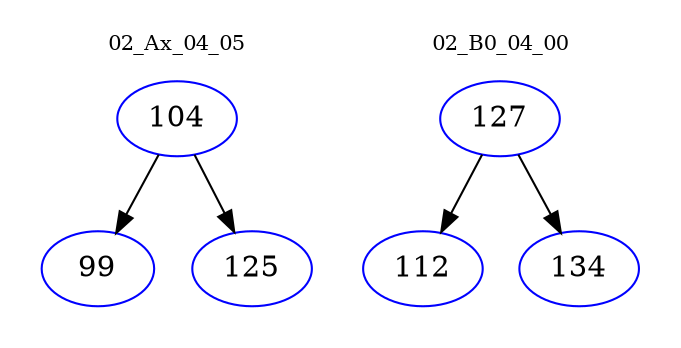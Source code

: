 digraph{
subgraph cluster_0 {
color = white
label = "02_Ax_04_05";
fontsize=10;
T0_104 [label="104", color="blue"]
T0_104 -> T0_99 [color="black"]
T0_99 [label="99", color="blue"]
T0_104 -> T0_125 [color="black"]
T0_125 [label="125", color="blue"]
}
subgraph cluster_1 {
color = white
label = "02_B0_04_00";
fontsize=10;
T1_127 [label="127", color="blue"]
T1_127 -> T1_112 [color="black"]
T1_112 [label="112", color="blue"]
T1_127 -> T1_134 [color="black"]
T1_134 [label="134", color="blue"]
}
}
